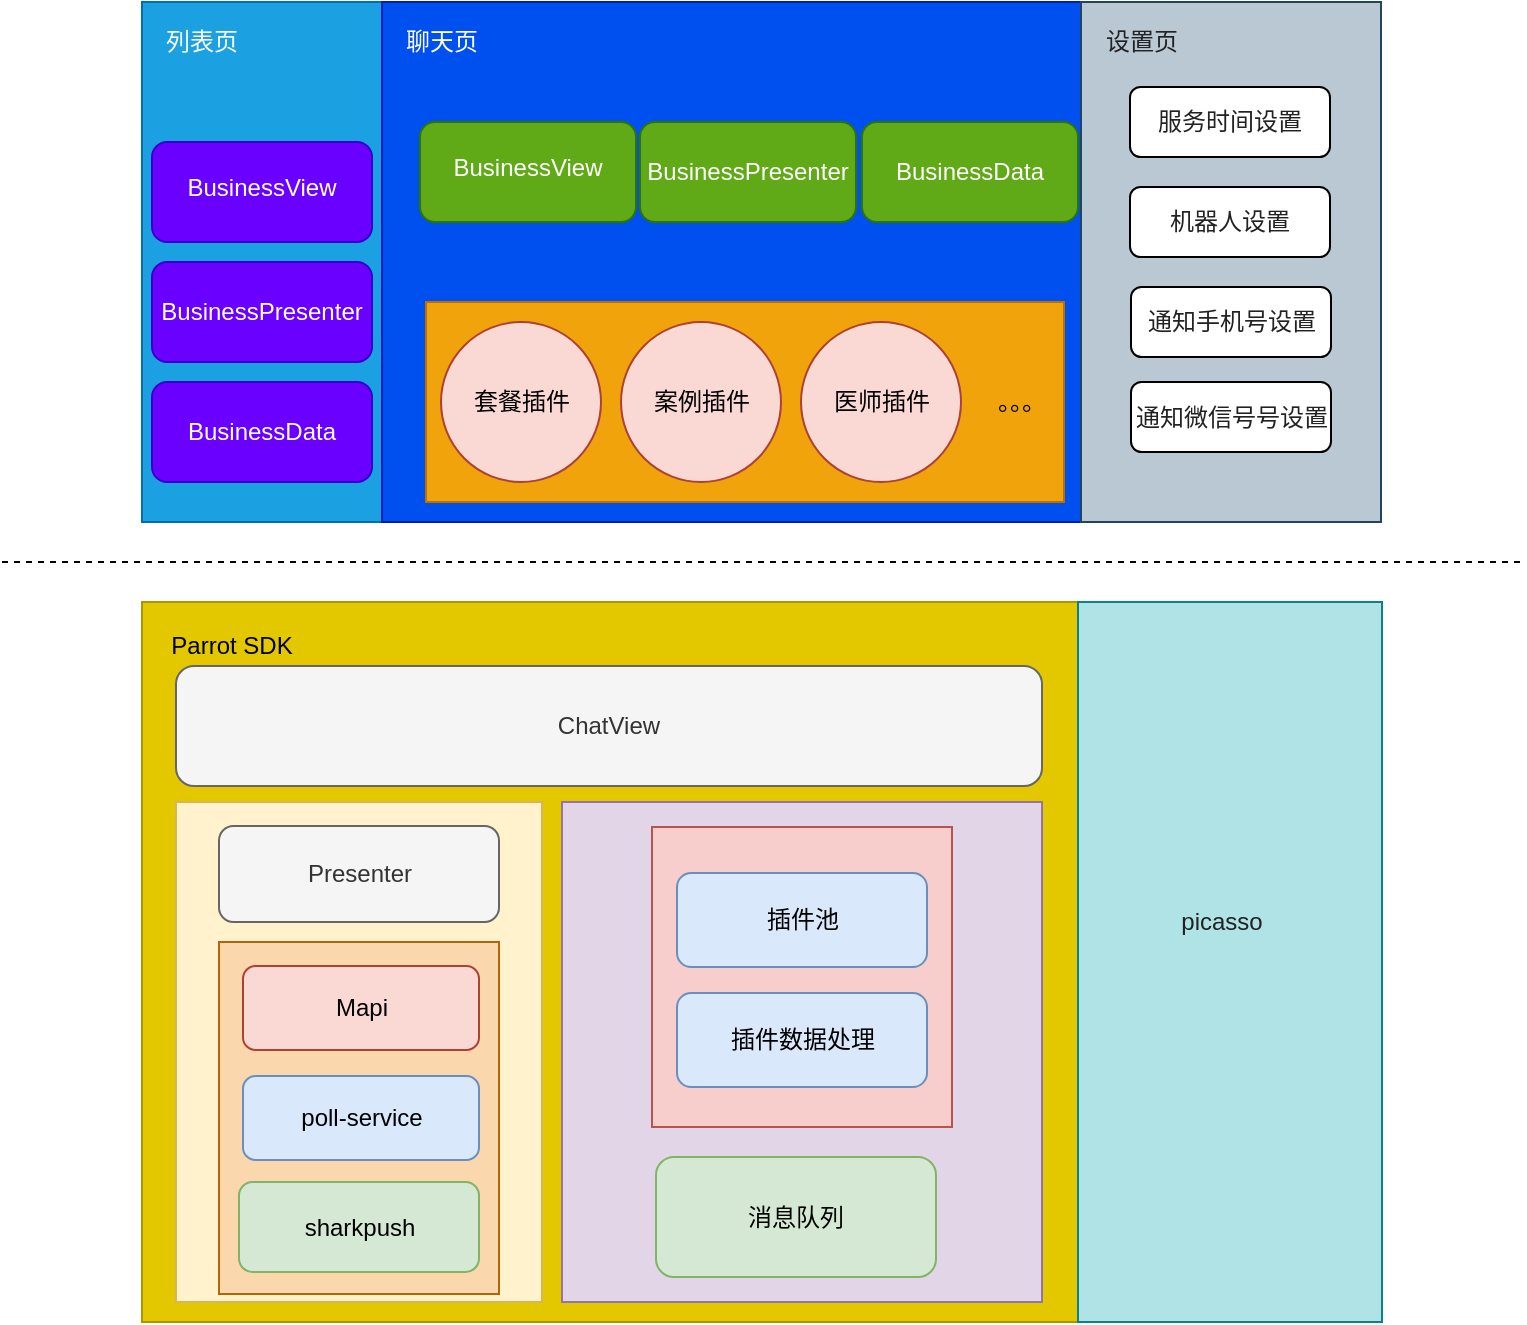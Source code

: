 <mxfile version="12.4.1" type="github" pages="1">
  <diagram id="WWpknr9MDz5E0Q0uaZPR" name="第 1 页">
    <mxGraphModel dx="946" dy="590" grid="1" gridSize="10" guides="1" tooltips="1" connect="1" arrows="1" fold="1" page="1" pageScale="1" pageWidth="827" pageHeight="1169" math="0" shadow="0">
      <root>
        <mxCell id="0"/>
        <mxCell id="1" parent="0"/>
        <mxCell id="SkLRgJcnzGC27V6fbJM8-1" value="" style="rounded=0;whiteSpace=wrap;html=1;fillColor=#e3c800;strokeColor=#B09500;fontColor=#ffffff;" parent="1" vertex="1">
          <mxGeometry x="160" y="480" width="490" height="360" as="geometry"/>
        </mxCell>
        <mxCell id="SkLRgJcnzGC27V6fbJM8-29" value="" style="rounded=0;whiteSpace=wrap;html=1;fillColor=#fff2cc;strokeColor=#d6b656;" parent="1" vertex="1">
          <mxGeometry x="177" y="580" width="183" height="250" as="geometry"/>
        </mxCell>
        <mxCell id="SkLRgJcnzGC27V6fbJM8-34" value="" style="rounded=0;whiteSpace=wrap;html=1;fillColor=#fad7ac;strokeColor=#b46504;" parent="1" vertex="1">
          <mxGeometry x="198.5" y="650" width="140" height="176" as="geometry"/>
        </mxCell>
        <mxCell id="SkLRgJcnzGC27V6fbJM8-31" value="" style="rounded=0;whiteSpace=wrap;html=1;fillColor=#e1d5e7;strokeColor=#9673a6;" parent="1" vertex="1">
          <mxGeometry x="370" y="580" width="240" height="250" as="geometry"/>
        </mxCell>
        <mxCell id="SkLRgJcnzGC27V6fbJM8-30" value="" style="rounded=0;whiteSpace=wrap;html=1;fillColor=#f8cecc;strokeColor=#b85450;" parent="1" vertex="1">
          <mxGeometry x="415" y="592.5" width="150" height="150" as="geometry"/>
        </mxCell>
        <mxCell id="SkLRgJcnzGC27V6fbJM8-2" value="" style="rounded=0;whiteSpace=wrap;html=1;fillColor=#1ba1e2;strokeColor=#006EAF;fontColor=#ffffff;" parent="1" vertex="1">
          <mxGeometry x="160" y="180" width="120" height="260" as="geometry"/>
        </mxCell>
        <mxCell id="SkLRgJcnzGC27V6fbJM8-3" value="" style="rounded=0;whiteSpace=wrap;html=1;fillColor=#0050ef;strokeColor=#001DBC;fontColor=#ffffff;" parent="1" vertex="1">
          <mxGeometry x="280" y="180" width="350" height="260" as="geometry"/>
        </mxCell>
        <mxCell id="SkLRgJcnzGC27V6fbJM8-4" value="列表页" style="text;html=1;align=center;verticalAlign=middle;whiteSpace=wrap;rounded=0;fontColor=#FFFFFF;" parent="1" vertex="1">
          <mxGeometry x="170" y="190" width="40" height="20" as="geometry"/>
        </mxCell>
        <mxCell id="SkLRgJcnzGC27V6fbJM8-5" value="聊天页" style="text;html=1;align=center;verticalAlign=middle;whiteSpace=wrap;rounded=0;fontColor=#FFFFFF;" parent="1" vertex="1">
          <mxGeometry x="289.5" y="190" width="40" height="20" as="geometry"/>
        </mxCell>
        <mxCell id="SkLRgJcnzGC27V6fbJM8-6" value="Parrot SDK" style="text;html=1;strokeColor=none;fillColor=none;align=center;verticalAlign=middle;whiteSpace=wrap;rounded=0;" parent="1" vertex="1">
          <mxGeometry x="170" y="491.5" width="70" height="20" as="geometry"/>
        </mxCell>
        <mxCell id="SkLRgJcnzGC27V6fbJM8-7" value="&lt;ul style=&quot;padding: 0px ; margin: 0px ; list-style: none ; font-family: &amp;#34;stheiti&amp;#34; ; font-size: 13px&quot;&gt;&lt;li style=&quot;line-height: 20px ; margin-bottom: 6px&quot;&gt;&lt;span style=&quot;font-family: &amp;#34;helvetica&amp;#34; ; font-size: 12px&quot;&gt;BusinessView&lt;/span&gt;&lt;br&gt;&lt;/li&gt;&lt;/ul&gt;" style="rounded=1;whiteSpace=wrap;html=1;fillColor=#6a00ff;strokeColor=#3700CC;fontColor=#ffffff;" parent="1" vertex="1">
          <mxGeometry x="165" y="250" width="110" height="50" as="geometry"/>
        </mxCell>
        <mxCell id="SkLRgJcnzGC27V6fbJM8-8" value="BusinessPresenter" style="rounded=1;whiteSpace=wrap;html=1;fillColor=#6a00ff;strokeColor=#3700CC;fontColor=#ffffff;" parent="1" vertex="1">
          <mxGeometry x="165" y="310" width="110" height="50" as="geometry"/>
        </mxCell>
        <mxCell id="SkLRgJcnzGC27V6fbJM8-9" value="&lt;span style=&quot;white-space: normal&quot;&gt;BusinessData&lt;/span&gt;" style="rounded=1;whiteSpace=wrap;html=1;fillColor=#6a00ff;strokeColor=#3700CC;fontColor=#ffffff;" parent="1" vertex="1">
          <mxGeometry x="165" y="370" width="110" height="50" as="geometry"/>
        </mxCell>
        <mxCell id="SkLRgJcnzGC27V6fbJM8-11" value="" style="rounded=0;whiteSpace=wrap;html=1;fillColor=#f0a30a;strokeColor=#BD7000;fontColor=#ffffff;" parent="1" vertex="1">
          <mxGeometry x="302" y="330" width="319" height="100" as="geometry"/>
        </mxCell>
        <mxCell id="SkLRgJcnzGC27V6fbJM8-12" value="套餐插件" style="ellipse;whiteSpace=wrap;html=1;aspect=fixed;fillColor=#fad9d5;strokeColor=#ae4132;" parent="1" vertex="1">
          <mxGeometry x="309.5" y="340" width="80" height="80" as="geometry"/>
        </mxCell>
        <mxCell id="SkLRgJcnzGC27V6fbJM8-13" value="案例插件" style="ellipse;whiteSpace=wrap;html=1;aspect=fixed;fillColor=#fad9d5;strokeColor=#ae4132;" parent="1" vertex="1">
          <mxGeometry x="399.5" y="340" width="80" height="80" as="geometry"/>
        </mxCell>
        <mxCell id="SkLRgJcnzGC27V6fbJM8-14" value="医师插件" style="ellipse;whiteSpace=wrap;html=1;aspect=fixed;fillColor=#fad9d5;strokeColor=#ae4132;" parent="1" vertex="1">
          <mxGeometry x="489.5" y="340" width="80" height="80" as="geometry"/>
        </mxCell>
        <mxCell id="SkLRgJcnzGC27V6fbJM8-15" value="。。。" style="text;html=1;strokeColor=none;fillColor=none;align=center;verticalAlign=middle;whiteSpace=wrap;rounded=0;" parent="1" vertex="1">
          <mxGeometry x="579.5" y="370" width="40" height="20" as="geometry"/>
        </mxCell>
        <mxCell id="SkLRgJcnzGC27V6fbJM8-16" value="&lt;ul style=&quot;padding: 0px ; margin: 0px ; list-style: none ; font-family: &amp;#34;stheiti&amp;#34; ; font-size: 13px&quot;&gt;&lt;li style=&quot;line-height: 20px ; margin-bottom: 6px&quot;&gt;&lt;span style=&quot;font-family: &amp;#34;helvetica&amp;#34; ; font-size: 12px&quot;&gt;BusinessView&lt;/span&gt;&lt;br&gt;&lt;/li&gt;&lt;/ul&gt;" style="rounded=1;whiteSpace=wrap;html=1;fillColor=#60a917;strokeColor=#2D7600;fontColor=#ffffff;" parent="1" vertex="1">
          <mxGeometry x="299" y="240" width="108" height="50" as="geometry"/>
        </mxCell>
        <mxCell id="SkLRgJcnzGC27V6fbJM8-17" value="BusinessPresenter" style="rounded=1;whiteSpace=wrap;html=1;fillColor=#60a917;strokeColor=#2D7600;fontColor=#ffffff;" parent="1" vertex="1">
          <mxGeometry x="409" y="240" width="108" height="50" as="geometry"/>
        </mxCell>
        <mxCell id="SkLRgJcnzGC27V6fbJM8-18" value="&lt;span style=&quot;white-space: normal&quot;&gt;BusinessData&lt;/span&gt;" style="rounded=1;whiteSpace=wrap;html=1;fillColor=#60a917;strokeColor=#2D7600;fontColor=#ffffff;" parent="1" vertex="1">
          <mxGeometry x="520" y="240" width="108" height="50" as="geometry"/>
        </mxCell>
        <mxCell id="SkLRgJcnzGC27V6fbJM8-19" value="Presenter" style="rounded=1;whiteSpace=wrap;html=1;fillColor=#f5f5f5;strokeColor=#666666;fontColor=#333333;" parent="1" vertex="1">
          <mxGeometry x="198.5" y="592" width="140" height="48" as="geometry"/>
        </mxCell>
        <mxCell id="SkLRgJcnzGC27V6fbJM8-20" value="ChatView" style="rounded=1;whiteSpace=wrap;html=1;fillColor=#f5f5f5;strokeColor=#666666;fontColor=#333333;" parent="1" vertex="1">
          <mxGeometry x="177" y="512" width="433" height="60" as="geometry"/>
        </mxCell>
        <mxCell id="SkLRgJcnzGC27V6fbJM8-22" value="poll-service" style="rounded=1;whiteSpace=wrap;html=1;fillColor=#dae8fc;strokeColor=#6c8ebf;" parent="1" vertex="1">
          <mxGeometry x="210.5" y="717" width="118" height="42" as="geometry"/>
        </mxCell>
        <mxCell id="SkLRgJcnzGC27V6fbJM8-23" value="sharkpush" style="rounded=1;whiteSpace=wrap;html=1;fillColor=#d5e8d4;strokeColor=#82b366;" parent="1" vertex="1">
          <mxGeometry x="208.5" y="770" width="120" height="45" as="geometry"/>
        </mxCell>
        <mxCell id="SkLRgJcnzGC27V6fbJM8-24" value="&lt;div style=&quot;text-align: left&quot;&gt;&lt;span&gt;插件数据处理&lt;/span&gt;&lt;/div&gt;" style="rounded=1;whiteSpace=wrap;html=1;fillColor=#dae8fc;strokeColor=#6c8ebf;" parent="1" vertex="1">
          <mxGeometry x="427.5" y="675.5" width="125" height="47" as="geometry"/>
        </mxCell>
        <mxCell id="SkLRgJcnzGC27V6fbJM8-27" value="插件池" style="rounded=1;whiteSpace=wrap;html=1;fillColor=#dae8fc;strokeColor=#6c8ebf;" parent="1" vertex="1">
          <mxGeometry x="427.5" y="615.5" width="125" height="47" as="geometry"/>
        </mxCell>
        <mxCell id="SkLRgJcnzGC27V6fbJM8-28" value="消息队列" style="rounded=1;whiteSpace=wrap;html=1;fillColor=#d5e8d4;strokeColor=#82b366;" parent="1" vertex="1">
          <mxGeometry x="417" y="757.5" width="140" height="60" as="geometry"/>
        </mxCell>
        <mxCell id="SkLRgJcnzGC27V6fbJM8-32" value="" style="endArrow=none;dashed=1;html=1;" parent="1" edge="1">
          <mxGeometry width="50" height="50" relative="1" as="geometry">
            <mxPoint x="90" y="460" as="sourcePoint"/>
            <mxPoint x="850" y="460" as="targetPoint"/>
          </mxGeometry>
        </mxCell>
        <mxCell id="SkLRgJcnzGC27V6fbJM8-35" value="Mapi" style="rounded=1;whiteSpace=wrap;html=1;fillColor=#fad9d5;strokeColor=#ae4132;" parent="1" vertex="1">
          <mxGeometry x="210.5" y="662" width="118" height="42" as="geometry"/>
        </mxCell>
        <mxCell id="SkLRgJcnzGC27V6fbJM8-36" value="" style="rounded=0;whiteSpace=wrap;html=1;fillColor=#b0e3e6;strokeColor=#0e8088;" parent="1" vertex="1">
          <mxGeometry x="628" y="480" width="152" height="360" as="geometry"/>
        </mxCell>
        <mxCell id="SkLRgJcnzGC27V6fbJM8-37" value="&lt;font color=&quot;#222222&quot;&gt;picasso&lt;/font&gt;" style="text;html=1;strokeColor=none;fillColor=none;align=center;verticalAlign=middle;whiteSpace=wrap;rounded=0;fontColor=#FFFFFF;" parent="1" vertex="1">
          <mxGeometry x="680" y="630" width="40" height="20" as="geometry"/>
        </mxCell>
        <mxCell id="SkLRgJcnzGC27V6fbJM8-38" value="" style="rounded=0;whiteSpace=wrap;html=1;fillColor=#bac8d3;strokeColor=#23445d;" parent="1" vertex="1">
          <mxGeometry x="629.5" y="180" width="150" height="260" as="geometry"/>
        </mxCell>
        <mxCell id="SkLRgJcnzGC27V6fbJM8-39" value="设置页" style="text;html=1;strokeColor=none;fillColor=none;align=center;verticalAlign=middle;whiteSpace=wrap;rounded=0;fontColor=#222222;" parent="1" vertex="1">
          <mxGeometry x="640" y="190" width="40" height="20" as="geometry"/>
        </mxCell>
        <mxCell id="SkLRgJcnzGC27V6fbJM8-40" value="服务时间设置" style="rounded=1;whiteSpace=wrap;html=1;fontColor=#222222;" parent="1" vertex="1">
          <mxGeometry x="654" y="222.5" width="100" height="35" as="geometry"/>
        </mxCell>
        <mxCell id="SkLRgJcnzGC27V6fbJM8-41" value="机器人设置" style="rounded=1;whiteSpace=wrap;html=1;fontColor=#222222;" parent="1" vertex="1">
          <mxGeometry x="654" y="272.5" width="100" height="35" as="geometry"/>
        </mxCell>
        <mxCell id="SkLRgJcnzGC27V6fbJM8-42" value="通知手机号设置" style="rounded=1;whiteSpace=wrap;html=1;fontColor=#222222;" parent="1" vertex="1">
          <mxGeometry x="654.5" y="322.5" width="100" height="35" as="geometry"/>
        </mxCell>
        <mxCell id="SkLRgJcnzGC27V6fbJM8-43" value="通知微信号号设置" style="rounded=1;whiteSpace=wrap;html=1;fontColor=#222222;" parent="1" vertex="1">
          <mxGeometry x="654.5" y="370" width="100" height="35" as="geometry"/>
        </mxCell>
      </root>
    </mxGraphModel>
  </diagram>
</mxfile>
